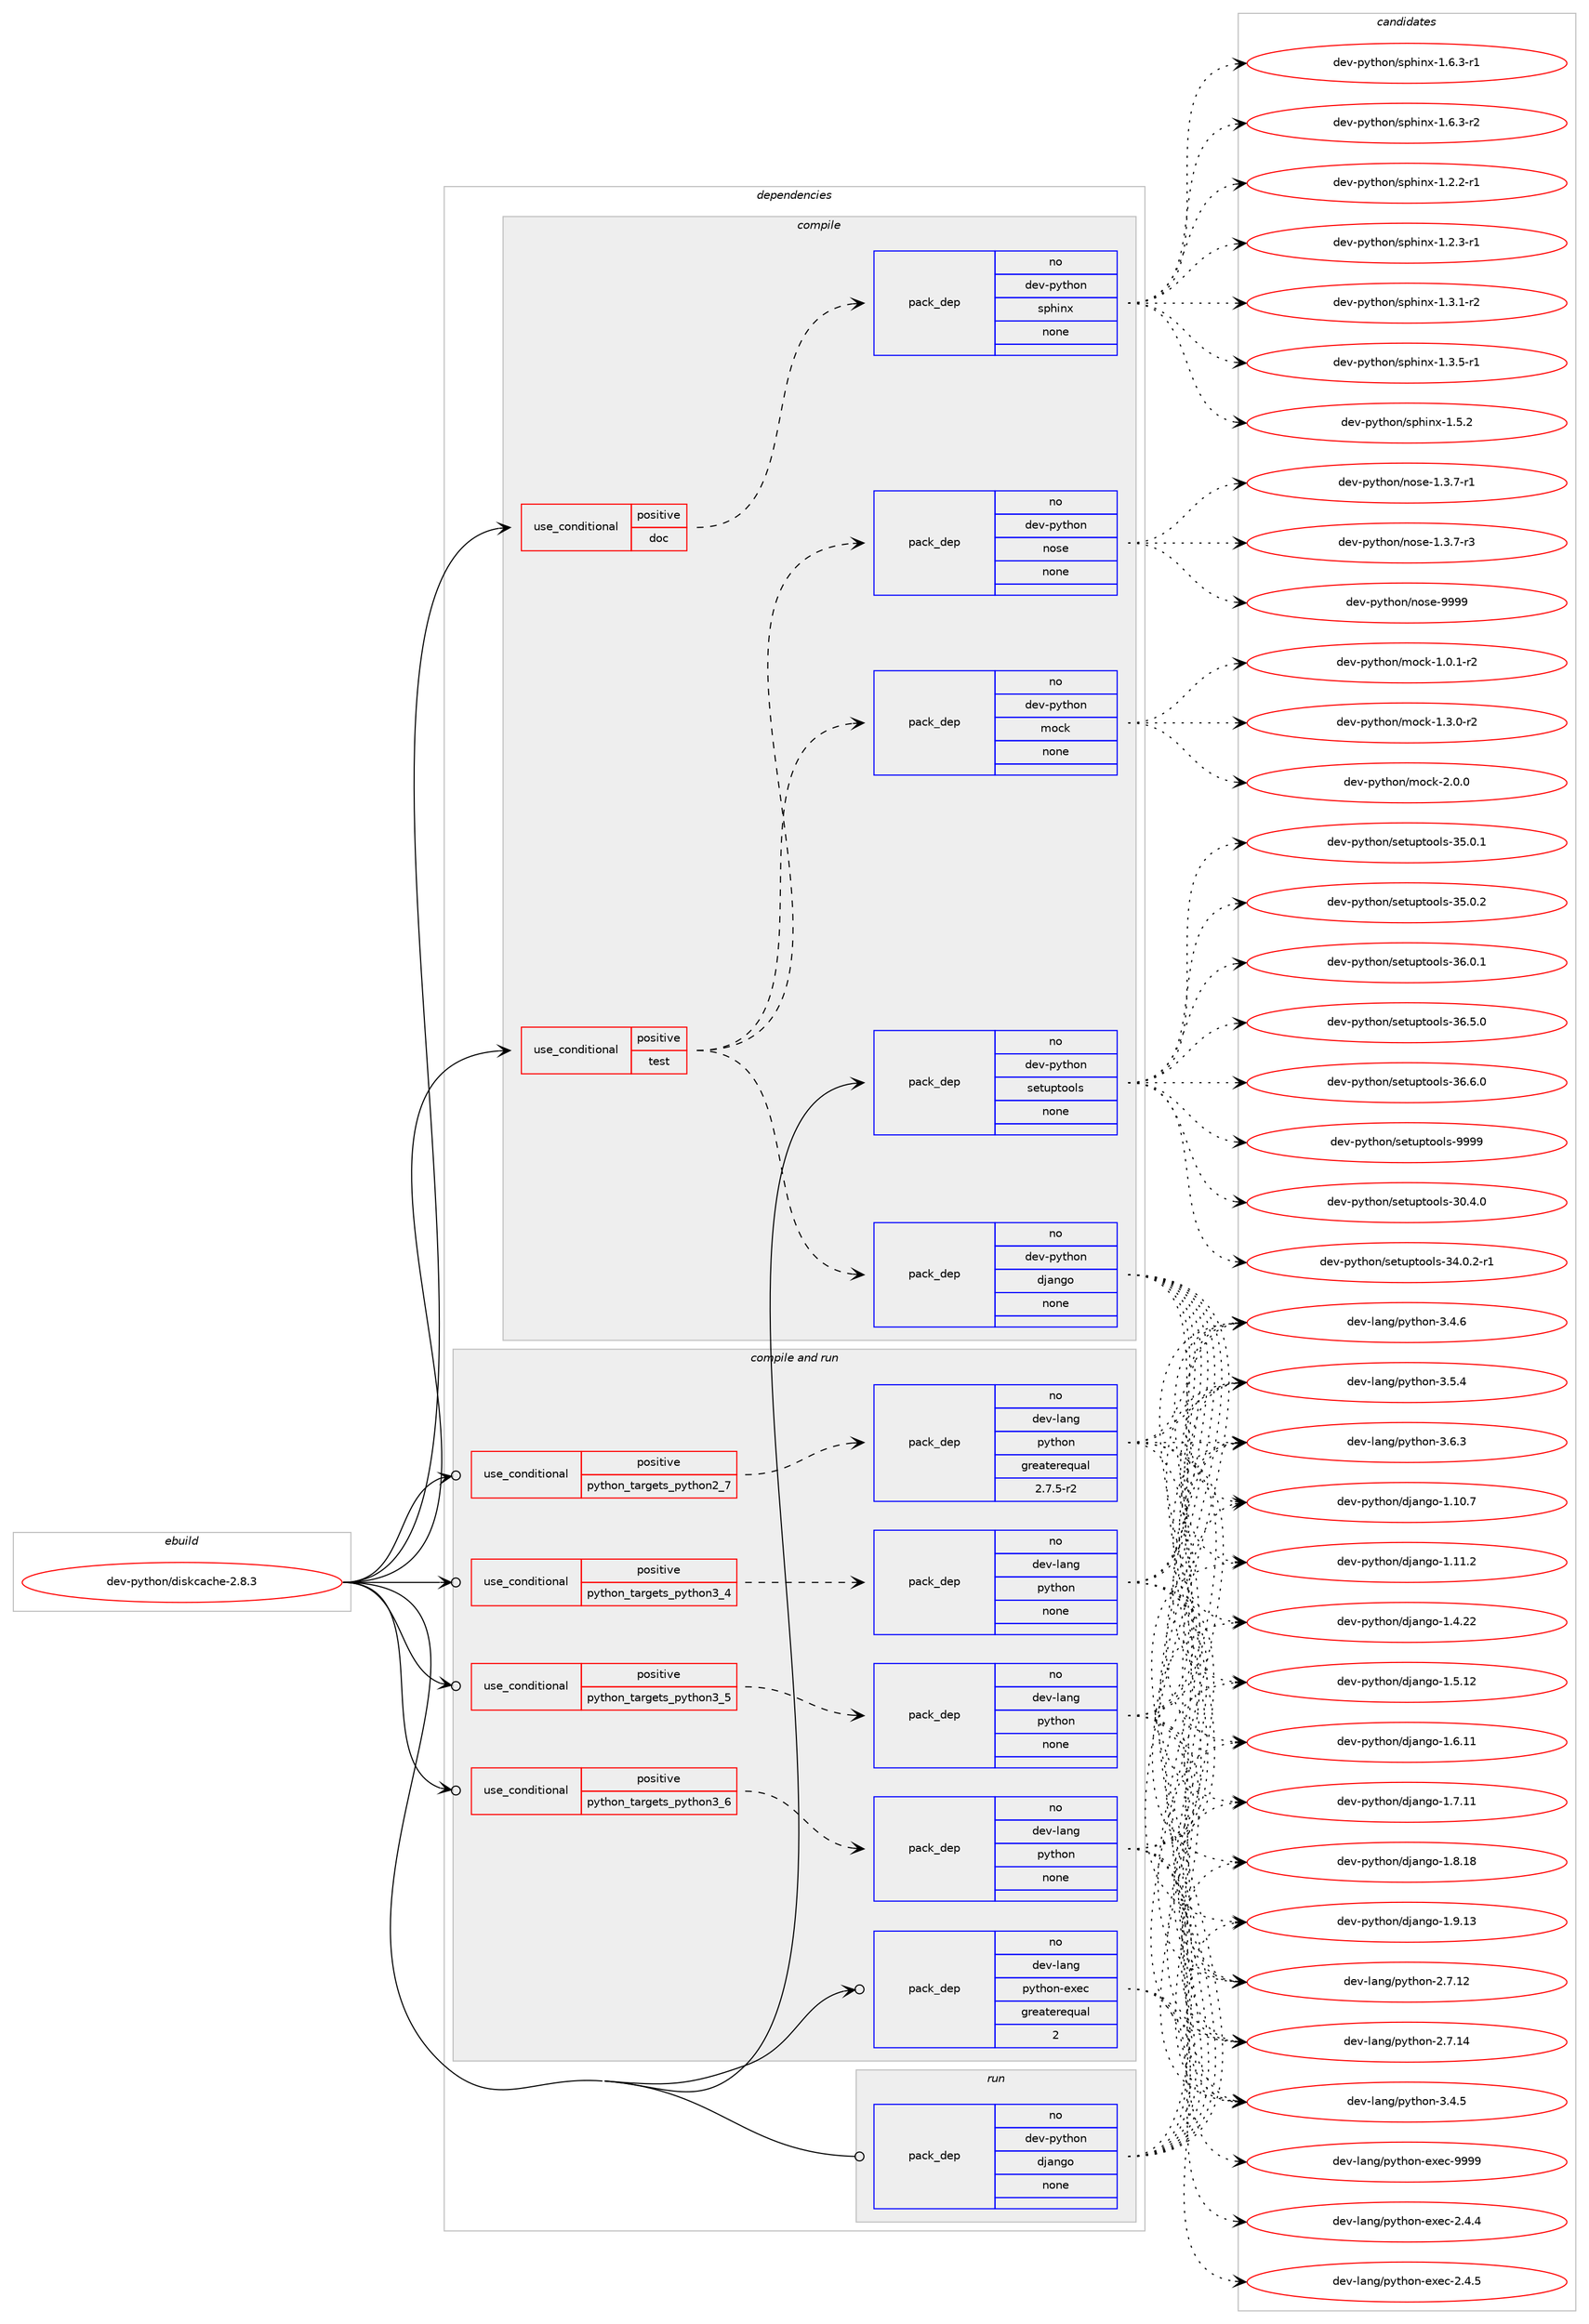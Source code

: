 digraph prolog {

# *************
# Graph options
# *************

newrank=true;
concentrate=true;
compound=true;
graph [rankdir=LR,fontname=Helvetica,fontsize=10,ranksep=1.5];#, ranksep=2.5, nodesep=0.2];
edge  [arrowhead=vee];
node  [fontname=Helvetica,fontsize=10];

# **********
# The ebuild
# **********

subgraph cluster_leftcol {
color=gray;
rank=same;
label=<<i>ebuild</i>>;
id [label="dev-python/diskcache-2.8.3", color=red, width=4, href="../dev-python/diskcache-2.8.3.svg"];
}

# ****************
# The dependencies
# ****************

subgraph cluster_midcol {
color=gray;
label=<<i>dependencies</i>>;
subgraph cluster_compile {
fillcolor="#eeeeee";
style=filled;
label=<<i>compile</i>>;
subgraph cond31531 {
dependency153225 [label=<<TABLE BORDER="0" CELLBORDER="1" CELLSPACING="0" CELLPADDING="4"><TR><TD ROWSPAN="3" CELLPADDING="10">use_conditional</TD></TR><TR><TD>positive</TD></TR><TR><TD>doc</TD></TR></TABLE>>, shape=none, color=red];
subgraph pack117862 {
dependency153226 [label=<<TABLE BORDER="0" CELLBORDER="1" CELLSPACING="0" CELLPADDING="4" WIDTH="220"><TR><TD ROWSPAN="6" CELLPADDING="30">pack_dep</TD></TR><TR><TD WIDTH="110">no</TD></TR><TR><TD>dev-python</TD></TR><TR><TD>sphinx</TD></TR><TR><TD>none</TD></TR><TR><TD></TD></TR></TABLE>>, shape=none, color=blue];
}
dependency153225:e -> dependency153226:w [weight=20,style="dashed",arrowhead="vee"];
}
id:e -> dependency153225:w [weight=20,style="solid",arrowhead="vee"];
subgraph cond31532 {
dependency153227 [label=<<TABLE BORDER="0" CELLBORDER="1" CELLSPACING="0" CELLPADDING="4"><TR><TD ROWSPAN="3" CELLPADDING="10">use_conditional</TD></TR><TR><TD>positive</TD></TR><TR><TD>test</TD></TR></TABLE>>, shape=none, color=red];
subgraph pack117863 {
dependency153228 [label=<<TABLE BORDER="0" CELLBORDER="1" CELLSPACING="0" CELLPADDING="4" WIDTH="220"><TR><TD ROWSPAN="6" CELLPADDING="30">pack_dep</TD></TR><TR><TD WIDTH="110">no</TD></TR><TR><TD>dev-python</TD></TR><TR><TD>django</TD></TR><TR><TD>none</TD></TR><TR><TD></TD></TR></TABLE>>, shape=none, color=blue];
}
dependency153227:e -> dependency153228:w [weight=20,style="dashed",arrowhead="vee"];
subgraph pack117864 {
dependency153229 [label=<<TABLE BORDER="0" CELLBORDER="1" CELLSPACING="0" CELLPADDING="4" WIDTH="220"><TR><TD ROWSPAN="6" CELLPADDING="30">pack_dep</TD></TR><TR><TD WIDTH="110">no</TD></TR><TR><TD>dev-python</TD></TR><TR><TD>mock</TD></TR><TR><TD>none</TD></TR><TR><TD></TD></TR></TABLE>>, shape=none, color=blue];
}
dependency153227:e -> dependency153229:w [weight=20,style="dashed",arrowhead="vee"];
subgraph pack117865 {
dependency153230 [label=<<TABLE BORDER="0" CELLBORDER="1" CELLSPACING="0" CELLPADDING="4" WIDTH="220"><TR><TD ROWSPAN="6" CELLPADDING="30">pack_dep</TD></TR><TR><TD WIDTH="110">no</TD></TR><TR><TD>dev-python</TD></TR><TR><TD>nose</TD></TR><TR><TD>none</TD></TR><TR><TD></TD></TR></TABLE>>, shape=none, color=blue];
}
dependency153227:e -> dependency153230:w [weight=20,style="dashed",arrowhead="vee"];
}
id:e -> dependency153227:w [weight=20,style="solid",arrowhead="vee"];
subgraph pack117866 {
dependency153231 [label=<<TABLE BORDER="0" CELLBORDER="1" CELLSPACING="0" CELLPADDING="4" WIDTH="220"><TR><TD ROWSPAN="6" CELLPADDING="30">pack_dep</TD></TR><TR><TD WIDTH="110">no</TD></TR><TR><TD>dev-python</TD></TR><TR><TD>setuptools</TD></TR><TR><TD>none</TD></TR><TR><TD></TD></TR></TABLE>>, shape=none, color=blue];
}
id:e -> dependency153231:w [weight=20,style="solid",arrowhead="vee"];
}
subgraph cluster_compileandrun {
fillcolor="#eeeeee";
style=filled;
label=<<i>compile and run</i>>;
subgraph cond31533 {
dependency153232 [label=<<TABLE BORDER="0" CELLBORDER="1" CELLSPACING="0" CELLPADDING="4"><TR><TD ROWSPAN="3" CELLPADDING="10">use_conditional</TD></TR><TR><TD>positive</TD></TR><TR><TD>python_targets_python2_7</TD></TR></TABLE>>, shape=none, color=red];
subgraph pack117867 {
dependency153233 [label=<<TABLE BORDER="0" CELLBORDER="1" CELLSPACING="0" CELLPADDING="4" WIDTH="220"><TR><TD ROWSPAN="6" CELLPADDING="30">pack_dep</TD></TR><TR><TD WIDTH="110">no</TD></TR><TR><TD>dev-lang</TD></TR><TR><TD>python</TD></TR><TR><TD>greaterequal</TD></TR><TR><TD>2.7.5-r2</TD></TR></TABLE>>, shape=none, color=blue];
}
dependency153232:e -> dependency153233:w [weight=20,style="dashed",arrowhead="vee"];
}
id:e -> dependency153232:w [weight=20,style="solid",arrowhead="odotvee"];
subgraph cond31534 {
dependency153234 [label=<<TABLE BORDER="0" CELLBORDER="1" CELLSPACING="0" CELLPADDING="4"><TR><TD ROWSPAN="3" CELLPADDING="10">use_conditional</TD></TR><TR><TD>positive</TD></TR><TR><TD>python_targets_python3_4</TD></TR></TABLE>>, shape=none, color=red];
subgraph pack117868 {
dependency153235 [label=<<TABLE BORDER="0" CELLBORDER="1" CELLSPACING="0" CELLPADDING="4" WIDTH="220"><TR><TD ROWSPAN="6" CELLPADDING="30">pack_dep</TD></TR><TR><TD WIDTH="110">no</TD></TR><TR><TD>dev-lang</TD></TR><TR><TD>python</TD></TR><TR><TD>none</TD></TR><TR><TD></TD></TR></TABLE>>, shape=none, color=blue];
}
dependency153234:e -> dependency153235:w [weight=20,style="dashed",arrowhead="vee"];
}
id:e -> dependency153234:w [weight=20,style="solid",arrowhead="odotvee"];
subgraph cond31535 {
dependency153236 [label=<<TABLE BORDER="0" CELLBORDER="1" CELLSPACING="0" CELLPADDING="4"><TR><TD ROWSPAN="3" CELLPADDING="10">use_conditional</TD></TR><TR><TD>positive</TD></TR><TR><TD>python_targets_python3_5</TD></TR></TABLE>>, shape=none, color=red];
subgraph pack117869 {
dependency153237 [label=<<TABLE BORDER="0" CELLBORDER="1" CELLSPACING="0" CELLPADDING="4" WIDTH="220"><TR><TD ROWSPAN="6" CELLPADDING="30">pack_dep</TD></TR><TR><TD WIDTH="110">no</TD></TR><TR><TD>dev-lang</TD></TR><TR><TD>python</TD></TR><TR><TD>none</TD></TR><TR><TD></TD></TR></TABLE>>, shape=none, color=blue];
}
dependency153236:e -> dependency153237:w [weight=20,style="dashed",arrowhead="vee"];
}
id:e -> dependency153236:w [weight=20,style="solid",arrowhead="odotvee"];
subgraph cond31536 {
dependency153238 [label=<<TABLE BORDER="0" CELLBORDER="1" CELLSPACING="0" CELLPADDING="4"><TR><TD ROWSPAN="3" CELLPADDING="10">use_conditional</TD></TR><TR><TD>positive</TD></TR><TR><TD>python_targets_python3_6</TD></TR></TABLE>>, shape=none, color=red];
subgraph pack117870 {
dependency153239 [label=<<TABLE BORDER="0" CELLBORDER="1" CELLSPACING="0" CELLPADDING="4" WIDTH="220"><TR><TD ROWSPAN="6" CELLPADDING="30">pack_dep</TD></TR><TR><TD WIDTH="110">no</TD></TR><TR><TD>dev-lang</TD></TR><TR><TD>python</TD></TR><TR><TD>none</TD></TR><TR><TD></TD></TR></TABLE>>, shape=none, color=blue];
}
dependency153238:e -> dependency153239:w [weight=20,style="dashed",arrowhead="vee"];
}
id:e -> dependency153238:w [weight=20,style="solid",arrowhead="odotvee"];
subgraph pack117871 {
dependency153240 [label=<<TABLE BORDER="0" CELLBORDER="1" CELLSPACING="0" CELLPADDING="4" WIDTH="220"><TR><TD ROWSPAN="6" CELLPADDING="30">pack_dep</TD></TR><TR><TD WIDTH="110">no</TD></TR><TR><TD>dev-lang</TD></TR><TR><TD>python-exec</TD></TR><TR><TD>greaterequal</TD></TR><TR><TD>2</TD></TR></TABLE>>, shape=none, color=blue];
}
id:e -> dependency153240:w [weight=20,style="solid",arrowhead="odotvee"];
}
subgraph cluster_run {
fillcolor="#eeeeee";
style=filled;
label=<<i>run</i>>;
subgraph pack117872 {
dependency153241 [label=<<TABLE BORDER="0" CELLBORDER="1" CELLSPACING="0" CELLPADDING="4" WIDTH="220"><TR><TD ROWSPAN="6" CELLPADDING="30">pack_dep</TD></TR><TR><TD WIDTH="110">no</TD></TR><TR><TD>dev-python</TD></TR><TR><TD>django</TD></TR><TR><TD>none</TD></TR><TR><TD></TD></TR></TABLE>>, shape=none, color=blue];
}
id:e -> dependency153241:w [weight=20,style="solid",arrowhead="odot"];
}
}

# **************
# The candidates
# **************

subgraph cluster_choices {
rank=same;
color=gray;
label=<<i>candidates</i>>;

subgraph choice117862 {
color=black;
nodesep=1;
choice10010111845112121116104111110471151121041051101204549465046504511449 [label="dev-python/sphinx-1.2.2-r1", color=red, width=4,href="../dev-python/sphinx-1.2.2-r1.svg"];
choice10010111845112121116104111110471151121041051101204549465046514511449 [label="dev-python/sphinx-1.2.3-r1", color=red, width=4,href="../dev-python/sphinx-1.2.3-r1.svg"];
choice10010111845112121116104111110471151121041051101204549465146494511450 [label="dev-python/sphinx-1.3.1-r2", color=red, width=4,href="../dev-python/sphinx-1.3.1-r2.svg"];
choice10010111845112121116104111110471151121041051101204549465146534511449 [label="dev-python/sphinx-1.3.5-r1", color=red, width=4,href="../dev-python/sphinx-1.3.5-r1.svg"];
choice1001011184511212111610411111047115112104105110120454946534650 [label="dev-python/sphinx-1.5.2", color=red, width=4,href="../dev-python/sphinx-1.5.2.svg"];
choice10010111845112121116104111110471151121041051101204549465446514511449 [label="dev-python/sphinx-1.6.3-r1", color=red, width=4,href="../dev-python/sphinx-1.6.3-r1.svg"];
choice10010111845112121116104111110471151121041051101204549465446514511450 [label="dev-python/sphinx-1.6.3-r2", color=red, width=4,href="../dev-python/sphinx-1.6.3-r2.svg"];
dependency153226:e -> choice10010111845112121116104111110471151121041051101204549465046504511449:w [style=dotted,weight="100"];
dependency153226:e -> choice10010111845112121116104111110471151121041051101204549465046514511449:w [style=dotted,weight="100"];
dependency153226:e -> choice10010111845112121116104111110471151121041051101204549465146494511450:w [style=dotted,weight="100"];
dependency153226:e -> choice10010111845112121116104111110471151121041051101204549465146534511449:w [style=dotted,weight="100"];
dependency153226:e -> choice1001011184511212111610411111047115112104105110120454946534650:w [style=dotted,weight="100"];
dependency153226:e -> choice10010111845112121116104111110471151121041051101204549465446514511449:w [style=dotted,weight="100"];
dependency153226:e -> choice10010111845112121116104111110471151121041051101204549465446514511450:w [style=dotted,weight="100"];
}
subgraph choice117863 {
color=black;
nodesep=1;
choice10010111845112121116104111110471001069711010311145494649484655 [label="dev-python/django-1.10.7", color=red, width=4,href="../dev-python/django-1.10.7.svg"];
choice10010111845112121116104111110471001069711010311145494649494650 [label="dev-python/django-1.11.2", color=red, width=4,href="../dev-python/django-1.11.2.svg"];
choice10010111845112121116104111110471001069711010311145494652465050 [label="dev-python/django-1.4.22", color=red, width=4,href="../dev-python/django-1.4.22.svg"];
choice10010111845112121116104111110471001069711010311145494653464950 [label="dev-python/django-1.5.12", color=red, width=4,href="../dev-python/django-1.5.12.svg"];
choice10010111845112121116104111110471001069711010311145494654464949 [label="dev-python/django-1.6.11", color=red, width=4,href="../dev-python/django-1.6.11.svg"];
choice10010111845112121116104111110471001069711010311145494655464949 [label="dev-python/django-1.7.11", color=red, width=4,href="../dev-python/django-1.7.11.svg"];
choice10010111845112121116104111110471001069711010311145494656464956 [label="dev-python/django-1.8.18", color=red, width=4,href="../dev-python/django-1.8.18.svg"];
choice10010111845112121116104111110471001069711010311145494657464951 [label="dev-python/django-1.9.13", color=red, width=4,href="../dev-python/django-1.9.13.svg"];
dependency153228:e -> choice10010111845112121116104111110471001069711010311145494649484655:w [style=dotted,weight="100"];
dependency153228:e -> choice10010111845112121116104111110471001069711010311145494649494650:w [style=dotted,weight="100"];
dependency153228:e -> choice10010111845112121116104111110471001069711010311145494652465050:w [style=dotted,weight="100"];
dependency153228:e -> choice10010111845112121116104111110471001069711010311145494653464950:w [style=dotted,weight="100"];
dependency153228:e -> choice10010111845112121116104111110471001069711010311145494654464949:w [style=dotted,weight="100"];
dependency153228:e -> choice10010111845112121116104111110471001069711010311145494655464949:w [style=dotted,weight="100"];
dependency153228:e -> choice10010111845112121116104111110471001069711010311145494656464956:w [style=dotted,weight="100"];
dependency153228:e -> choice10010111845112121116104111110471001069711010311145494657464951:w [style=dotted,weight="100"];
}
subgraph choice117864 {
color=black;
nodesep=1;
choice1001011184511212111610411111047109111991074549464846494511450 [label="dev-python/mock-1.0.1-r2", color=red, width=4,href="../dev-python/mock-1.0.1-r2.svg"];
choice1001011184511212111610411111047109111991074549465146484511450 [label="dev-python/mock-1.3.0-r2", color=red, width=4,href="../dev-python/mock-1.3.0-r2.svg"];
choice100101118451121211161041111104710911199107455046484648 [label="dev-python/mock-2.0.0", color=red, width=4,href="../dev-python/mock-2.0.0.svg"];
dependency153229:e -> choice1001011184511212111610411111047109111991074549464846494511450:w [style=dotted,weight="100"];
dependency153229:e -> choice1001011184511212111610411111047109111991074549465146484511450:w [style=dotted,weight="100"];
dependency153229:e -> choice100101118451121211161041111104710911199107455046484648:w [style=dotted,weight="100"];
}
subgraph choice117865 {
color=black;
nodesep=1;
choice10010111845112121116104111110471101111151014549465146554511449 [label="dev-python/nose-1.3.7-r1", color=red, width=4,href="../dev-python/nose-1.3.7-r1.svg"];
choice10010111845112121116104111110471101111151014549465146554511451 [label="dev-python/nose-1.3.7-r3", color=red, width=4,href="../dev-python/nose-1.3.7-r3.svg"];
choice10010111845112121116104111110471101111151014557575757 [label="dev-python/nose-9999", color=red, width=4,href="../dev-python/nose-9999.svg"];
dependency153230:e -> choice10010111845112121116104111110471101111151014549465146554511449:w [style=dotted,weight="100"];
dependency153230:e -> choice10010111845112121116104111110471101111151014549465146554511451:w [style=dotted,weight="100"];
dependency153230:e -> choice10010111845112121116104111110471101111151014557575757:w [style=dotted,weight="100"];
}
subgraph choice117866 {
color=black;
nodesep=1;
choice100101118451121211161041111104711510111611711211611111110811545514846524648 [label="dev-python/setuptools-30.4.0", color=red, width=4,href="../dev-python/setuptools-30.4.0.svg"];
choice1001011184511212111610411111047115101116117112116111111108115455152464846504511449 [label="dev-python/setuptools-34.0.2-r1", color=red, width=4,href="../dev-python/setuptools-34.0.2-r1.svg"];
choice100101118451121211161041111104711510111611711211611111110811545515346484649 [label="dev-python/setuptools-35.0.1", color=red, width=4,href="../dev-python/setuptools-35.0.1.svg"];
choice100101118451121211161041111104711510111611711211611111110811545515346484650 [label="dev-python/setuptools-35.0.2", color=red, width=4,href="../dev-python/setuptools-35.0.2.svg"];
choice100101118451121211161041111104711510111611711211611111110811545515446484649 [label="dev-python/setuptools-36.0.1", color=red, width=4,href="../dev-python/setuptools-36.0.1.svg"];
choice100101118451121211161041111104711510111611711211611111110811545515446534648 [label="dev-python/setuptools-36.5.0", color=red, width=4,href="../dev-python/setuptools-36.5.0.svg"];
choice100101118451121211161041111104711510111611711211611111110811545515446544648 [label="dev-python/setuptools-36.6.0", color=red, width=4,href="../dev-python/setuptools-36.6.0.svg"];
choice10010111845112121116104111110471151011161171121161111111081154557575757 [label="dev-python/setuptools-9999", color=red, width=4,href="../dev-python/setuptools-9999.svg"];
dependency153231:e -> choice100101118451121211161041111104711510111611711211611111110811545514846524648:w [style=dotted,weight="100"];
dependency153231:e -> choice1001011184511212111610411111047115101116117112116111111108115455152464846504511449:w [style=dotted,weight="100"];
dependency153231:e -> choice100101118451121211161041111104711510111611711211611111110811545515346484649:w [style=dotted,weight="100"];
dependency153231:e -> choice100101118451121211161041111104711510111611711211611111110811545515346484650:w [style=dotted,weight="100"];
dependency153231:e -> choice100101118451121211161041111104711510111611711211611111110811545515446484649:w [style=dotted,weight="100"];
dependency153231:e -> choice100101118451121211161041111104711510111611711211611111110811545515446534648:w [style=dotted,weight="100"];
dependency153231:e -> choice100101118451121211161041111104711510111611711211611111110811545515446544648:w [style=dotted,weight="100"];
dependency153231:e -> choice10010111845112121116104111110471151011161171121161111111081154557575757:w [style=dotted,weight="100"];
}
subgraph choice117867 {
color=black;
nodesep=1;
choice10010111845108971101034711212111610411111045504655464950 [label="dev-lang/python-2.7.12", color=red, width=4,href="../dev-lang/python-2.7.12.svg"];
choice10010111845108971101034711212111610411111045504655464952 [label="dev-lang/python-2.7.14", color=red, width=4,href="../dev-lang/python-2.7.14.svg"];
choice100101118451089711010347112121116104111110455146524653 [label="dev-lang/python-3.4.5", color=red, width=4,href="../dev-lang/python-3.4.5.svg"];
choice100101118451089711010347112121116104111110455146524654 [label="dev-lang/python-3.4.6", color=red, width=4,href="../dev-lang/python-3.4.6.svg"];
choice100101118451089711010347112121116104111110455146534652 [label="dev-lang/python-3.5.4", color=red, width=4,href="../dev-lang/python-3.5.4.svg"];
choice100101118451089711010347112121116104111110455146544651 [label="dev-lang/python-3.6.3", color=red, width=4,href="../dev-lang/python-3.6.3.svg"];
dependency153233:e -> choice10010111845108971101034711212111610411111045504655464950:w [style=dotted,weight="100"];
dependency153233:e -> choice10010111845108971101034711212111610411111045504655464952:w [style=dotted,weight="100"];
dependency153233:e -> choice100101118451089711010347112121116104111110455146524653:w [style=dotted,weight="100"];
dependency153233:e -> choice100101118451089711010347112121116104111110455146524654:w [style=dotted,weight="100"];
dependency153233:e -> choice100101118451089711010347112121116104111110455146534652:w [style=dotted,weight="100"];
dependency153233:e -> choice100101118451089711010347112121116104111110455146544651:w [style=dotted,weight="100"];
}
subgraph choice117868 {
color=black;
nodesep=1;
choice10010111845108971101034711212111610411111045504655464950 [label="dev-lang/python-2.7.12", color=red, width=4,href="../dev-lang/python-2.7.12.svg"];
choice10010111845108971101034711212111610411111045504655464952 [label="dev-lang/python-2.7.14", color=red, width=4,href="../dev-lang/python-2.7.14.svg"];
choice100101118451089711010347112121116104111110455146524653 [label="dev-lang/python-3.4.5", color=red, width=4,href="../dev-lang/python-3.4.5.svg"];
choice100101118451089711010347112121116104111110455146524654 [label="dev-lang/python-3.4.6", color=red, width=4,href="../dev-lang/python-3.4.6.svg"];
choice100101118451089711010347112121116104111110455146534652 [label="dev-lang/python-3.5.4", color=red, width=4,href="../dev-lang/python-3.5.4.svg"];
choice100101118451089711010347112121116104111110455146544651 [label="dev-lang/python-3.6.3", color=red, width=4,href="../dev-lang/python-3.6.3.svg"];
dependency153235:e -> choice10010111845108971101034711212111610411111045504655464950:w [style=dotted,weight="100"];
dependency153235:e -> choice10010111845108971101034711212111610411111045504655464952:w [style=dotted,weight="100"];
dependency153235:e -> choice100101118451089711010347112121116104111110455146524653:w [style=dotted,weight="100"];
dependency153235:e -> choice100101118451089711010347112121116104111110455146524654:w [style=dotted,weight="100"];
dependency153235:e -> choice100101118451089711010347112121116104111110455146534652:w [style=dotted,weight="100"];
dependency153235:e -> choice100101118451089711010347112121116104111110455146544651:w [style=dotted,weight="100"];
}
subgraph choice117869 {
color=black;
nodesep=1;
choice10010111845108971101034711212111610411111045504655464950 [label="dev-lang/python-2.7.12", color=red, width=4,href="../dev-lang/python-2.7.12.svg"];
choice10010111845108971101034711212111610411111045504655464952 [label="dev-lang/python-2.7.14", color=red, width=4,href="../dev-lang/python-2.7.14.svg"];
choice100101118451089711010347112121116104111110455146524653 [label="dev-lang/python-3.4.5", color=red, width=4,href="../dev-lang/python-3.4.5.svg"];
choice100101118451089711010347112121116104111110455146524654 [label="dev-lang/python-3.4.6", color=red, width=4,href="../dev-lang/python-3.4.6.svg"];
choice100101118451089711010347112121116104111110455146534652 [label="dev-lang/python-3.5.4", color=red, width=4,href="../dev-lang/python-3.5.4.svg"];
choice100101118451089711010347112121116104111110455146544651 [label="dev-lang/python-3.6.3", color=red, width=4,href="../dev-lang/python-3.6.3.svg"];
dependency153237:e -> choice10010111845108971101034711212111610411111045504655464950:w [style=dotted,weight="100"];
dependency153237:e -> choice10010111845108971101034711212111610411111045504655464952:w [style=dotted,weight="100"];
dependency153237:e -> choice100101118451089711010347112121116104111110455146524653:w [style=dotted,weight="100"];
dependency153237:e -> choice100101118451089711010347112121116104111110455146524654:w [style=dotted,weight="100"];
dependency153237:e -> choice100101118451089711010347112121116104111110455146534652:w [style=dotted,weight="100"];
dependency153237:e -> choice100101118451089711010347112121116104111110455146544651:w [style=dotted,weight="100"];
}
subgraph choice117870 {
color=black;
nodesep=1;
choice10010111845108971101034711212111610411111045504655464950 [label="dev-lang/python-2.7.12", color=red, width=4,href="../dev-lang/python-2.7.12.svg"];
choice10010111845108971101034711212111610411111045504655464952 [label="dev-lang/python-2.7.14", color=red, width=4,href="../dev-lang/python-2.7.14.svg"];
choice100101118451089711010347112121116104111110455146524653 [label="dev-lang/python-3.4.5", color=red, width=4,href="../dev-lang/python-3.4.5.svg"];
choice100101118451089711010347112121116104111110455146524654 [label="dev-lang/python-3.4.6", color=red, width=4,href="../dev-lang/python-3.4.6.svg"];
choice100101118451089711010347112121116104111110455146534652 [label="dev-lang/python-3.5.4", color=red, width=4,href="../dev-lang/python-3.5.4.svg"];
choice100101118451089711010347112121116104111110455146544651 [label="dev-lang/python-3.6.3", color=red, width=4,href="../dev-lang/python-3.6.3.svg"];
dependency153239:e -> choice10010111845108971101034711212111610411111045504655464950:w [style=dotted,weight="100"];
dependency153239:e -> choice10010111845108971101034711212111610411111045504655464952:w [style=dotted,weight="100"];
dependency153239:e -> choice100101118451089711010347112121116104111110455146524653:w [style=dotted,weight="100"];
dependency153239:e -> choice100101118451089711010347112121116104111110455146524654:w [style=dotted,weight="100"];
dependency153239:e -> choice100101118451089711010347112121116104111110455146534652:w [style=dotted,weight="100"];
dependency153239:e -> choice100101118451089711010347112121116104111110455146544651:w [style=dotted,weight="100"];
}
subgraph choice117871 {
color=black;
nodesep=1;
choice1001011184510897110103471121211161041111104510112010199455046524652 [label="dev-lang/python-exec-2.4.4", color=red, width=4,href="../dev-lang/python-exec-2.4.4.svg"];
choice1001011184510897110103471121211161041111104510112010199455046524653 [label="dev-lang/python-exec-2.4.5", color=red, width=4,href="../dev-lang/python-exec-2.4.5.svg"];
choice10010111845108971101034711212111610411111045101120101994557575757 [label="dev-lang/python-exec-9999", color=red, width=4,href="../dev-lang/python-exec-9999.svg"];
dependency153240:e -> choice1001011184510897110103471121211161041111104510112010199455046524652:w [style=dotted,weight="100"];
dependency153240:e -> choice1001011184510897110103471121211161041111104510112010199455046524653:w [style=dotted,weight="100"];
dependency153240:e -> choice10010111845108971101034711212111610411111045101120101994557575757:w [style=dotted,weight="100"];
}
subgraph choice117872 {
color=black;
nodesep=1;
choice10010111845112121116104111110471001069711010311145494649484655 [label="dev-python/django-1.10.7", color=red, width=4,href="../dev-python/django-1.10.7.svg"];
choice10010111845112121116104111110471001069711010311145494649494650 [label="dev-python/django-1.11.2", color=red, width=4,href="../dev-python/django-1.11.2.svg"];
choice10010111845112121116104111110471001069711010311145494652465050 [label="dev-python/django-1.4.22", color=red, width=4,href="../dev-python/django-1.4.22.svg"];
choice10010111845112121116104111110471001069711010311145494653464950 [label="dev-python/django-1.5.12", color=red, width=4,href="../dev-python/django-1.5.12.svg"];
choice10010111845112121116104111110471001069711010311145494654464949 [label="dev-python/django-1.6.11", color=red, width=4,href="../dev-python/django-1.6.11.svg"];
choice10010111845112121116104111110471001069711010311145494655464949 [label="dev-python/django-1.7.11", color=red, width=4,href="../dev-python/django-1.7.11.svg"];
choice10010111845112121116104111110471001069711010311145494656464956 [label="dev-python/django-1.8.18", color=red, width=4,href="../dev-python/django-1.8.18.svg"];
choice10010111845112121116104111110471001069711010311145494657464951 [label="dev-python/django-1.9.13", color=red, width=4,href="../dev-python/django-1.9.13.svg"];
dependency153241:e -> choice10010111845112121116104111110471001069711010311145494649484655:w [style=dotted,weight="100"];
dependency153241:e -> choice10010111845112121116104111110471001069711010311145494649494650:w [style=dotted,weight="100"];
dependency153241:e -> choice10010111845112121116104111110471001069711010311145494652465050:w [style=dotted,weight="100"];
dependency153241:e -> choice10010111845112121116104111110471001069711010311145494653464950:w [style=dotted,weight="100"];
dependency153241:e -> choice10010111845112121116104111110471001069711010311145494654464949:w [style=dotted,weight="100"];
dependency153241:e -> choice10010111845112121116104111110471001069711010311145494655464949:w [style=dotted,weight="100"];
dependency153241:e -> choice10010111845112121116104111110471001069711010311145494656464956:w [style=dotted,weight="100"];
dependency153241:e -> choice10010111845112121116104111110471001069711010311145494657464951:w [style=dotted,weight="100"];
}
}

}
